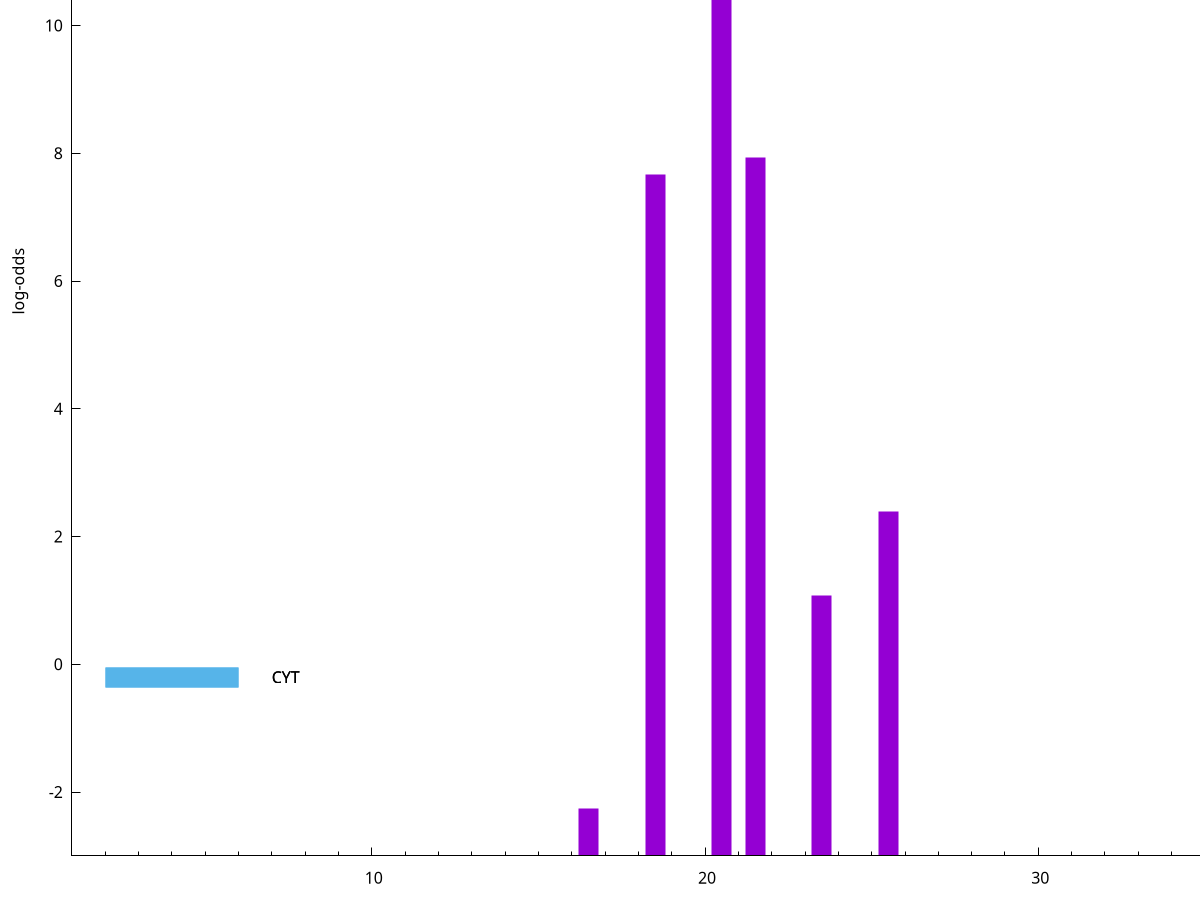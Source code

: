 set title "LipoP predictions for SRR4017849.gff"
set size 2., 1.4
set xrange [1:70] 
set mxtics 10
set yrange [-3:15]
set y2range [0:18]
set ylabel "log-odds"
set term postscript eps color solid "Helvetica" 30
set output "SRR4017849.gff99.eps"
set arrow from 2,13.3079 to 6,13.3079 nohead lt 1 lw 20
set label "SpI" at 7,13.3079
set arrow from 2,-0.200913 to 6,-0.200913 nohead lt 3 lw 20
set label "CYT" at 7,-0.200913
set arrow from 2,-0.200913 to 6,-0.200913 nohead lt 3 lw 20
set label "CYT" at 7,-0.200913
set arrow from 2,13.3079 to 6,13.3079 nohead lt 1 lw 20
set label "SpI" at 7,13.3079
# NOTE: The scores below are the log-odds scores with the threshold
# NOTE: subtracted (a hack to make gnuplot make the histogram all
# NOTE: look nice).
plot "-" axes x1y2 title "" with impulses lt 1 lw 20
20.500000 16.241500
21.500000 10.937120
18.500000 10.670290
25.500000 5.397870
23.500000 4.081380
16.500000 0.740340
e
exit
